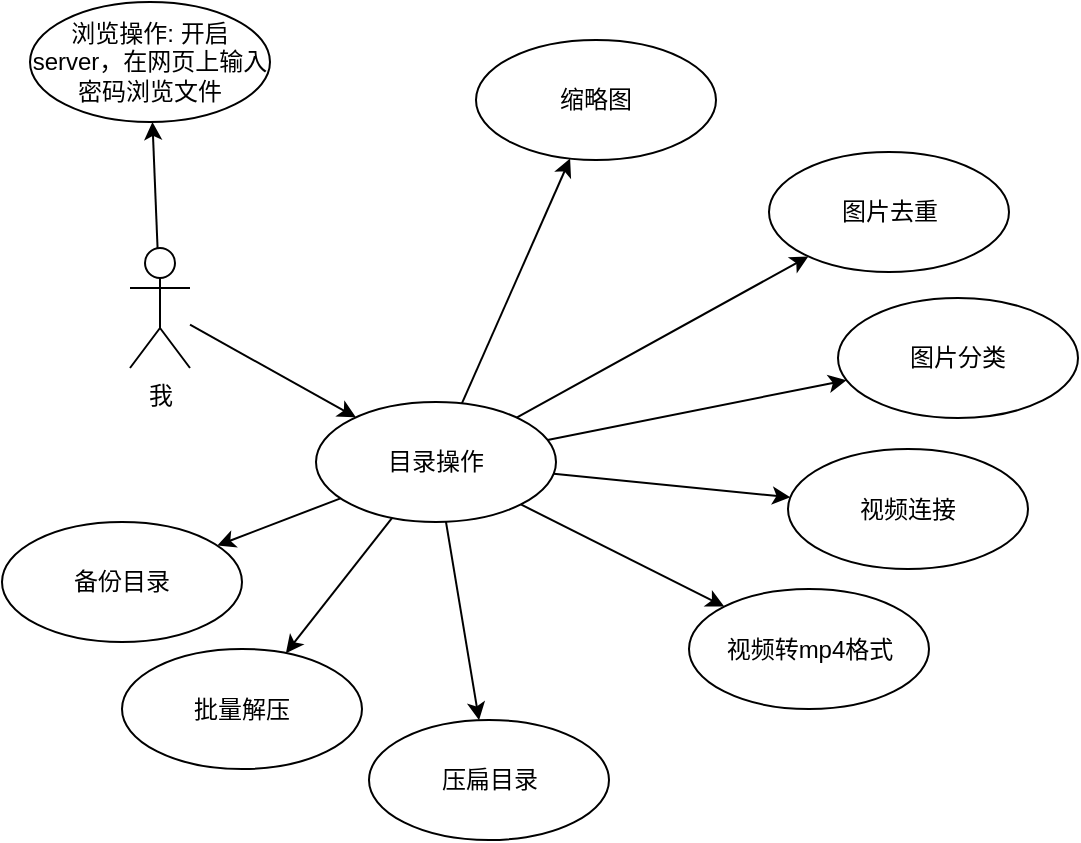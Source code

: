 <mxfile version="12.2.4" pages="1"><diagram id="X0AxsXkJ6yQCTaR88RTf" name="Page-1"><mxGraphModel dx="480" dy="272" grid="0" gridSize="10" guides="1" tooltips="1" connect="1" arrows="1" fold="1" page="0" pageScale="1" pageWidth="827" pageHeight="1169" math="0" shadow="0"><root><mxCell id="0"/><mxCell id="1" parent="0"/><mxCell id="18" style="edgeStyle=none;rounded=0;orthogonalLoop=1;jettySize=auto;html=1;" parent="1" source="2" target="21" edge="1"><mxGeometry relative="1" as="geometry"><mxPoint x="353.57" y="244.482" as="targetPoint"/></mxGeometry></mxCell><mxCell id="26" style="edgeStyle=none;rounded=0;orthogonalLoop=1;jettySize=auto;html=1;" parent="1" source="2" target="25" edge="1"><mxGeometry relative="1" as="geometry"/></mxCell><mxCell id="2" value="我" style="shape=umlActor;verticalLabelPosition=bottom;labelBackgroundColor=#ffffff;verticalAlign=top;html=1;outlineConnect=0;" parent="1" vertex="1"><mxGeometry x="234" y="277" width="30" height="60" as="geometry"/></mxCell><mxCell id="13" value="缩略图" style="ellipse;whiteSpace=wrap;html=1;fillColor=#ffffff;" parent="1" vertex="1"><mxGeometry x="407" y="173" width="120" height="60" as="geometry"/></mxCell><mxCell id="21" value="浏览操作: 开启&lt;br&gt;server，在网页上输入密码浏览文件" style="ellipse;whiteSpace=wrap;html=1;fillColor=#ffffff;" parent="1" vertex="1"><mxGeometry x="184" y="154" width="120" height="60" as="geometry"/></mxCell><mxCell id="28" style="edgeStyle=none;rounded=0;orthogonalLoop=1;jettySize=auto;html=1;" parent="1" source="25" target="27" edge="1"><mxGeometry relative="1" as="geometry"/></mxCell><mxCell id="30" style="edgeStyle=none;rounded=0;orthogonalLoop=1;jettySize=auto;html=1;" parent="1" source="25" target="13" edge="1"><mxGeometry relative="1" as="geometry"><mxPoint x="458.094" y="258.084" as="targetPoint"/></mxGeometry></mxCell><mxCell id="32" style="edgeStyle=none;rounded=0;orthogonalLoop=1;jettySize=auto;html=1;" parent="1" source="25" target="31" edge="1"><mxGeometry relative="1" as="geometry"/></mxCell><mxCell id="37" style="edgeStyle=none;rounded=0;orthogonalLoop=1;jettySize=auto;html=1;" parent="1" source="25" target="36" edge="1"><mxGeometry relative="1" as="geometry"/></mxCell><mxCell id="39" style="rounded=0;orthogonalLoop=1;jettySize=auto;html=1;" edge="1" parent="1" source="25" target="38"><mxGeometry relative="1" as="geometry"/></mxCell><mxCell id="41" style="edgeStyle=none;rounded=0;orthogonalLoop=1;jettySize=auto;html=1;" edge="1" parent="1" source="25" target="40"><mxGeometry relative="1" as="geometry"/></mxCell><mxCell id="43" style="edgeStyle=none;rounded=0;orthogonalLoop=1;jettySize=auto;html=1;" edge="1" parent="1" source="25" target="42"><mxGeometry relative="1" as="geometry"/></mxCell><mxCell id="45" style="edgeStyle=none;rounded=0;orthogonalLoop=1;jettySize=auto;html=1;" edge="1" parent="1" source="25" target="44"><mxGeometry relative="1" as="geometry"/></mxCell><mxCell id="25" value="目录操作" style="ellipse;whiteSpace=wrap;html=1;fillColor=#ffffff;" parent="1" vertex="1"><mxGeometry x="327" y="354" width="120" height="60" as="geometry"/></mxCell><mxCell id="27" value="批量解压" style="ellipse;whiteSpace=wrap;html=1;fillColor=#ffffff;" parent="1" vertex="1"><mxGeometry x="230" y="477.5" width="120" height="60" as="geometry"/></mxCell><mxCell id="31" value="备份目录" style="ellipse;whiteSpace=wrap;html=1;fillColor=#ffffff;" parent="1" vertex="1"><mxGeometry x="170" y="414" width="120" height="60" as="geometry"/></mxCell><mxCell id="36" value="视频连接" style="ellipse;whiteSpace=wrap;html=1;fillColor=#ffffff;" parent="1" vertex="1"><mxGeometry x="563" y="377.5" width="120" height="60" as="geometry"/></mxCell><mxCell id="38" value="图片去重" style="ellipse;whiteSpace=wrap;html=1;fillColor=#ffffff;" vertex="1" parent="1"><mxGeometry x="553.5" y="229" width="120" height="60" as="geometry"/></mxCell><mxCell id="40" value="视频转mp4格式" style="ellipse;whiteSpace=wrap;html=1;fillColor=#ffffff;" vertex="1" parent="1"><mxGeometry x="513.5" y="447.5" width="120" height="60" as="geometry"/></mxCell><mxCell id="42" value="压扁目录" style="ellipse;whiteSpace=wrap;html=1;fillColor=#ffffff;" vertex="1" parent="1"><mxGeometry x="353.5" y="513" width="120" height="60" as="geometry"/></mxCell><mxCell id="44" value="图片分类" style="ellipse;whiteSpace=wrap;html=1;fillColor=#ffffff;" vertex="1" parent="1"><mxGeometry x="588" y="302" width="120" height="60" as="geometry"/></mxCell></root></mxGraphModel></diagram></mxfile>